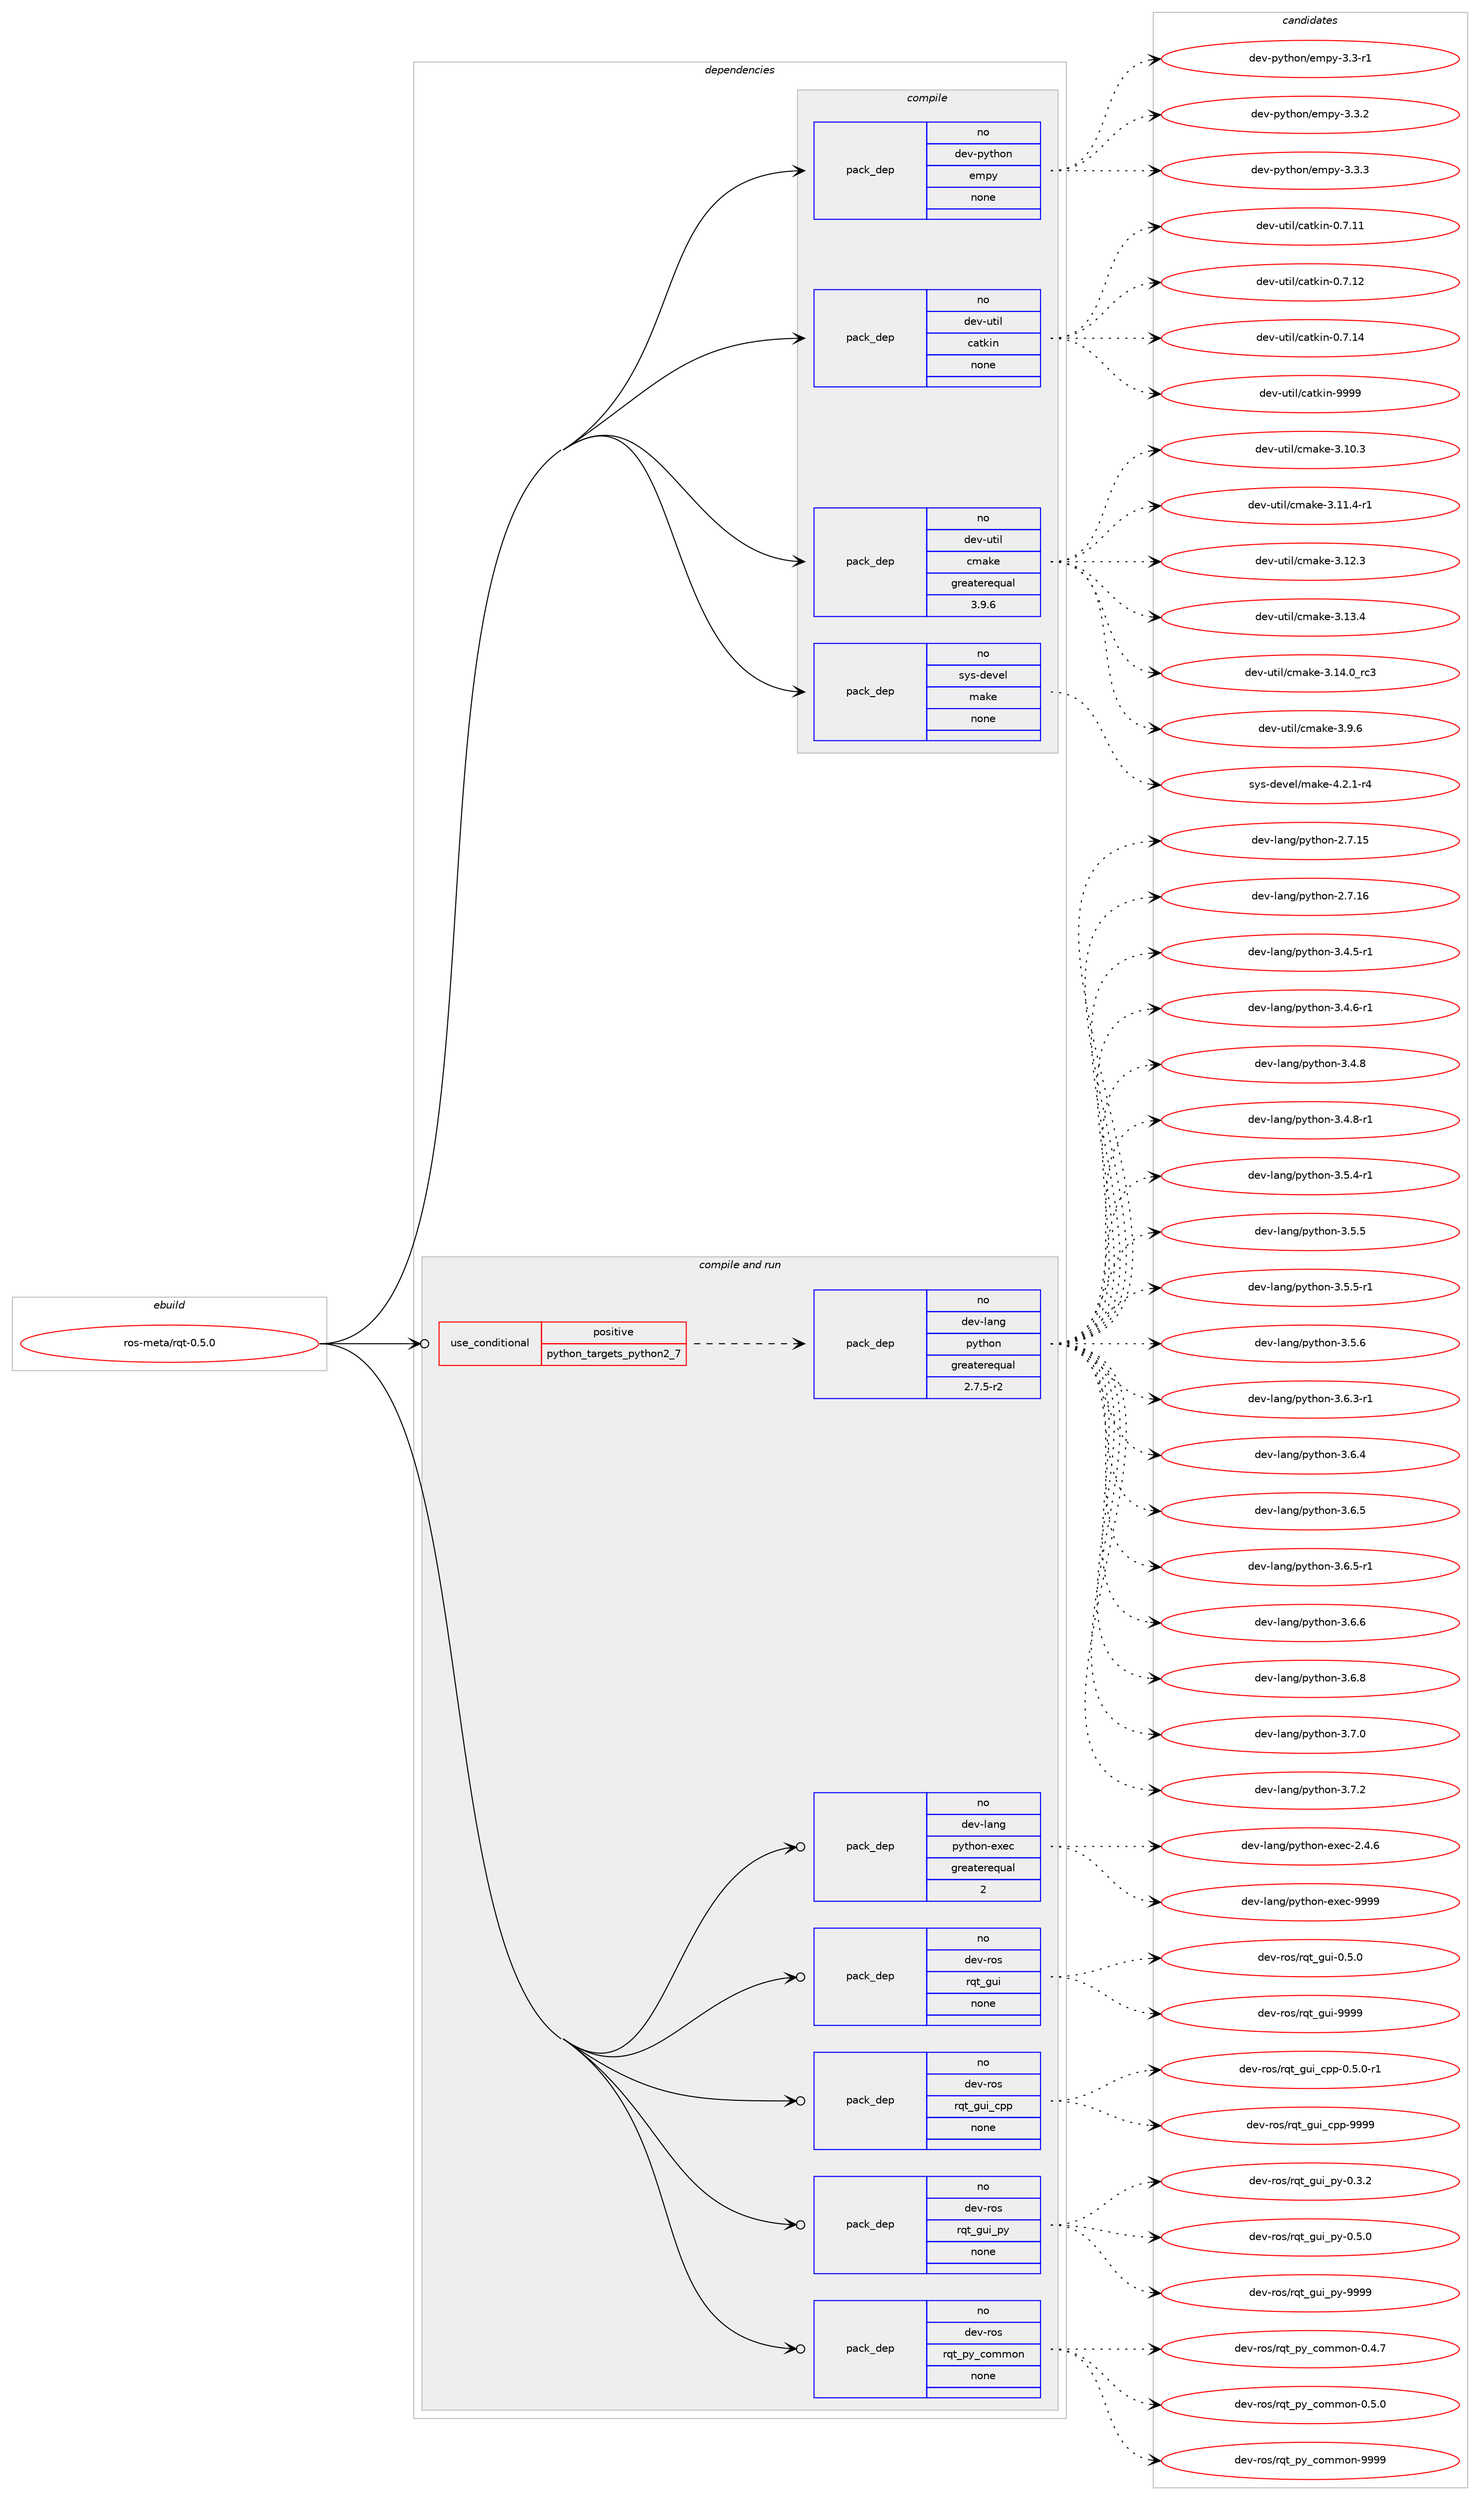 digraph prolog {

# *************
# Graph options
# *************

newrank=true;
concentrate=true;
compound=true;
graph [rankdir=LR,fontname=Helvetica,fontsize=10,ranksep=1.5];#, ranksep=2.5, nodesep=0.2];
edge  [arrowhead=vee];
node  [fontname=Helvetica,fontsize=10];

# **********
# The ebuild
# **********

subgraph cluster_leftcol {
color=gray;
rank=same;
label=<<i>ebuild</i>>;
id [label="ros-meta/rqt-0.5.0", color=red, width=4, href="../ros-meta/rqt-0.5.0.svg"];
}

# ****************
# The dependencies
# ****************

subgraph cluster_midcol {
color=gray;
label=<<i>dependencies</i>>;
subgraph cluster_compile {
fillcolor="#eeeeee";
style=filled;
label=<<i>compile</i>>;
subgraph pack1205153 {
dependency1684522 [label=<<TABLE BORDER="0" CELLBORDER="1" CELLSPACING="0" CELLPADDING="4" WIDTH="220"><TR><TD ROWSPAN="6" CELLPADDING="30">pack_dep</TD></TR><TR><TD WIDTH="110">no</TD></TR><TR><TD>dev-python</TD></TR><TR><TD>empy</TD></TR><TR><TD>none</TD></TR><TR><TD></TD></TR></TABLE>>, shape=none, color=blue];
}
id:e -> dependency1684522:w [weight=20,style="solid",arrowhead="vee"];
subgraph pack1205154 {
dependency1684523 [label=<<TABLE BORDER="0" CELLBORDER="1" CELLSPACING="0" CELLPADDING="4" WIDTH="220"><TR><TD ROWSPAN="6" CELLPADDING="30">pack_dep</TD></TR><TR><TD WIDTH="110">no</TD></TR><TR><TD>dev-util</TD></TR><TR><TD>catkin</TD></TR><TR><TD>none</TD></TR><TR><TD></TD></TR></TABLE>>, shape=none, color=blue];
}
id:e -> dependency1684523:w [weight=20,style="solid",arrowhead="vee"];
subgraph pack1205155 {
dependency1684524 [label=<<TABLE BORDER="0" CELLBORDER="1" CELLSPACING="0" CELLPADDING="4" WIDTH="220"><TR><TD ROWSPAN="6" CELLPADDING="30">pack_dep</TD></TR><TR><TD WIDTH="110">no</TD></TR><TR><TD>dev-util</TD></TR><TR><TD>cmake</TD></TR><TR><TD>greaterequal</TD></TR><TR><TD>3.9.6</TD></TR></TABLE>>, shape=none, color=blue];
}
id:e -> dependency1684524:w [weight=20,style="solid",arrowhead="vee"];
subgraph pack1205156 {
dependency1684525 [label=<<TABLE BORDER="0" CELLBORDER="1" CELLSPACING="0" CELLPADDING="4" WIDTH="220"><TR><TD ROWSPAN="6" CELLPADDING="30">pack_dep</TD></TR><TR><TD WIDTH="110">no</TD></TR><TR><TD>sys-devel</TD></TR><TR><TD>make</TD></TR><TR><TD>none</TD></TR><TR><TD></TD></TR></TABLE>>, shape=none, color=blue];
}
id:e -> dependency1684525:w [weight=20,style="solid",arrowhead="vee"];
}
subgraph cluster_compileandrun {
fillcolor="#eeeeee";
style=filled;
label=<<i>compile and run</i>>;
subgraph cond451840 {
dependency1684526 [label=<<TABLE BORDER="0" CELLBORDER="1" CELLSPACING="0" CELLPADDING="4"><TR><TD ROWSPAN="3" CELLPADDING="10">use_conditional</TD></TR><TR><TD>positive</TD></TR><TR><TD>python_targets_python2_7</TD></TR></TABLE>>, shape=none, color=red];
subgraph pack1205157 {
dependency1684527 [label=<<TABLE BORDER="0" CELLBORDER="1" CELLSPACING="0" CELLPADDING="4" WIDTH="220"><TR><TD ROWSPAN="6" CELLPADDING="30">pack_dep</TD></TR><TR><TD WIDTH="110">no</TD></TR><TR><TD>dev-lang</TD></TR><TR><TD>python</TD></TR><TR><TD>greaterequal</TD></TR><TR><TD>2.7.5-r2</TD></TR></TABLE>>, shape=none, color=blue];
}
dependency1684526:e -> dependency1684527:w [weight=20,style="dashed",arrowhead="vee"];
}
id:e -> dependency1684526:w [weight=20,style="solid",arrowhead="odotvee"];
subgraph pack1205158 {
dependency1684528 [label=<<TABLE BORDER="0" CELLBORDER="1" CELLSPACING="0" CELLPADDING="4" WIDTH="220"><TR><TD ROWSPAN="6" CELLPADDING="30">pack_dep</TD></TR><TR><TD WIDTH="110">no</TD></TR><TR><TD>dev-lang</TD></TR><TR><TD>python-exec</TD></TR><TR><TD>greaterequal</TD></TR><TR><TD>2</TD></TR></TABLE>>, shape=none, color=blue];
}
id:e -> dependency1684528:w [weight=20,style="solid",arrowhead="odotvee"];
subgraph pack1205159 {
dependency1684529 [label=<<TABLE BORDER="0" CELLBORDER="1" CELLSPACING="0" CELLPADDING="4" WIDTH="220"><TR><TD ROWSPAN="6" CELLPADDING="30">pack_dep</TD></TR><TR><TD WIDTH="110">no</TD></TR><TR><TD>dev-ros</TD></TR><TR><TD>rqt_gui</TD></TR><TR><TD>none</TD></TR><TR><TD></TD></TR></TABLE>>, shape=none, color=blue];
}
id:e -> dependency1684529:w [weight=20,style="solid",arrowhead="odotvee"];
subgraph pack1205160 {
dependency1684530 [label=<<TABLE BORDER="0" CELLBORDER="1" CELLSPACING="0" CELLPADDING="4" WIDTH="220"><TR><TD ROWSPAN="6" CELLPADDING="30">pack_dep</TD></TR><TR><TD WIDTH="110">no</TD></TR><TR><TD>dev-ros</TD></TR><TR><TD>rqt_gui_cpp</TD></TR><TR><TD>none</TD></TR><TR><TD></TD></TR></TABLE>>, shape=none, color=blue];
}
id:e -> dependency1684530:w [weight=20,style="solid",arrowhead="odotvee"];
subgraph pack1205161 {
dependency1684531 [label=<<TABLE BORDER="0" CELLBORDER="1" CELLSPACING="0" CELLPADDING="4" WIDTH="220"><TR><TD ROWSPAN="6" CELLPADDING="30">pack_dep</TD></TR><TR><TD WIDTH="110">no</TD></TR><TR><TD>dev-ros</TD></TR><TR><TD>rqt_gui_py</TD></TR><TR><TD>none</TD></TR><TR><TD></TD></TR></TABLE>>, shape=none, color=blue];
}
id:e -> dependency1684531:w [weight=20,style="solid",arrowhead="odotvee"];
subgraph pack1205162 {
dependency1684532 [label=<<TABLE BORDER="0" CELLBORDER="1" CELLSPACING="0" CELLPADDING="4" WIDTH="220"><TR><TD ROWSPAN="6" CELLPADDING="30">pack_dep</TD></TR><TR><TD WIDTH="110">no</TD></TR><TR><TD>dev-ros</TD></TR><TR><TD>rqt_py_common</TD></TR><TR><TD>none</TD></TR><TR><TD></TD></TR></TABLE>>, shape=none, color=blue];
}
id:e -> dependency1684532:w [weight=20,style="solid",arrowhead="odotvee"];
}
subgraph cluster_run {
fillcolor="#eeeeee";
style=filled;
label=<<i>run</i>>;
}
}

# **************
# The candidates
# **************

subgraph cluster_choices {
rank=same;
color=gray;
label=<<i>candidates</i>>;

subgraph choice1205153 {
color=black;
nodesep=1;
choice1001011184511212111610411111047101109112121455146514511449 [label="dev-python/empy-3.3-r1", color=red, width=4,href="../dev-python/empy-3.3-r1.svg"];
choice1001011184511212111610411111047101109112121455146514650 [label="dev-python/empy-3.3.2", color=red, width=4,href="../dev-python/empy-3.3.2.svg"];
choice1001011184511212111610411111047101109112121455146514651 [label="dev-python/empy-3.3.3", color=red, width=4,href="../dev-python/empy-3.3.3.svg"];
dependency1684522:e -> choice1001011184511212111610411111047101109112121455146514511449:w [style=dotted,weight="100"];
dependency1684522:e -> choice1001011184511212111610411111047101109112121455146514650:w [style=dotted,weight="100"];
dependency1684522:e -> choice1001011184511212111610411111047101109112121455146514651:w [style=dotted,weight="100"];
}
subgraph choice1205154 {
color=black;
nodesep=1;
choice1001011184511711610510847999711610710511045484655464949 [label="dev-util/catkin-0.7.11", color=red, width=4,href="../dev-util/catkin-0.7.11.svg"];
choice1001011184511711610510847999711610710511045484655464950 [label="dev-util/catkin-0.7.12", color=red, width=4,href="../dev-util/catkin-0.7.12.svg"];
choice1001011184511711610510847999711610710511045484655464952 [label="dev-util/catkin-0.7.14", color=red, width=4,href="../dev-util/catkin-0.7.14.svg"];
choice100101118451171161051084799971161071051104557575757 [label="dev-util/catkin-9999", color=red, width=4,href="../dev-util/catkin-9999.svg"];
dependency1684523:e -> choice1001011184511711610510847999711610710511045484655464949:w [style=dotted,weight="100"];
dependency1684523:e -> choice1001011184511711610510847999711610710511045484655464950:w [style=dotted,weight="100"];
dependency1684523:e -> choice1001011184511711610510847999711610710511045484655464952:w [style=dotted,weight="100"];
dependency1684523:e -> choice100101118451171161051084799971161071051104557575757:w [style=dotted,weight="100"];
}
subgraph choice1205155 {
color=black;
nodesep=1;
choice1001011184511711610510847991099710710145514649484651 [label="dev-util/cmake-3.10.3", color=red, width=4,href="../dev-util/cmake-3.10.3.svg"];
choice10010111845117116105108479910997107101455146494946524511449 [label="dev-util/cmake-3.11.4-r1", color=red, width=4,href="../dev-util/cmake-3.11.4-r1.svg"];
choice1001011184511711610510847991099710710145514649504651 [label="dev-util/cmake-3.12.3", color=red, width=4,href="../dev-util/cmake-3.12.3.svg"];
choice1001011184511711610510847991099710710145514649514652 [label="dev-util/cmake-3.13.4", color=red, width=4,href="../dev-util/cmake-3.13.4.svg"];
choice1001011184511711610510847991099710710145514649524648951149951 [label="dev-util/cmake-3.14.0_rc3", color=red, width=4,href="../dev-util/cmake-3.14.0_rc3.svg"];
choice10010111845117116105108479910997107101455146574654 [label="dev-util/cmake-3.9.6", color=red, width=4,href="../dev-util/cmake-3.9.6.svg"];
dependency1684524:e -> choice1001011184511711610510847991099710710145514649484651:w [style=dotted,weight="100"];
dependency1684524:e -> choice10010111845117116105108479910997107101455146494946524511449:w [style=dotted,weight="100"];
dependency1684524:e -> choice1001011184511711610510847991099710710145514649504651:w [style=dotted,weight="100"];
dependency1684524:e -> choice1001011184511711610510847991099710710145514649514652:w [style=dotted,weight="100"];
dependency1684524:e -> choice1001011184511711610510847991099710710145514649524648951149951:w [style=dotted,weight="100"];
dependency1684524:e -> choice10010111845117116105108479910997107101455146574654:w [style=dotted,weight="100"];
}
subgraph choice1205156 {
color=black;
nodesep=1;
choice1151211154510010111810110847109971071014552465046494511452 [label="sys-devel/make-4.2.1-r4", color=red, width=4,href="../sys-devel/make-4.2.1-r4.svg"];
dependency1684525:e -> choice1151211154510010111810110847109971071014552465046494511452:w [style=dotted,weight="100"];
}
subgraph choice1205157 {
color=black;
nodesep=1;
choice10010111845108971101034711212111610411111045504655464953 [label="dev-lang/python-2.7.15", color=red, width=4,href="../dev-lang/python-2.7.15.svg"];
choice10010111845108971101034711212111610411111045504655464954 [label="dev-lang/python-2.7.16", color=red, width=4,href="../dev-lang/python-2.7.16.svg"];
choice1001011184510897110103471121211161041111104551465246534511449 [label="dev-lang/python-3.4.5-r1", color=red, width=4,href="../dev-lang/python-3.4.5-r1.svg"];
choice1001011184510897110103471121211161041111104551465246544511449 [label="dev-lang/python-3.4.6-r1", color=red, width=4,href="../dev-lang/python-3.4.6-r1.svg"];
choice100101118451089711010347112121116104111110455146524656 [label="dev-lang/python-3.4.8", color=red, width=4,href="../dev-lang/python-3.4.8.svg"];
choice1001011184510897110103471121211161041111104551465246564511449 [label="dev-lang/python-3.4.8-r1", color=red, width=4,href="../dev-lang/python-3.4.8-r1.svg"];
choice1001011184510897110103471121211161041111104551465346524511449 [label="dev-lang/python-3.5.4-r1", color=red, width=4,href="../dev-lang/python-3.5.4-r1.svg"];
choice100101118451089711010347112121116104111110455146534653 [label="dev-lang/python-3.5.5", color=red, width=4,href="../dev-lang/python-3.5.5.svg"];
choice1001011184510897110103471121211161041111104551465346534511449 [label="dev-lang/python-3.5.5-r1", color=red, width=4,href="../dev-lang/python-3.5.5-r1.svg"];
choice100101118451089711010347112121116104111110455146534654 [label="dev-lang/python-3.5.6", color=red, width=4,href="../dev-lang/python-3.5.6.svg"];
choice1001011184510897110103471121211161041111104551465446514511449 [label="dev-lang/python-3.6.3-r1", color=red, width=4,href="../dev-lang/python-3.6.3-r1.svg"];
choice100101118451089711010347112121116104111110455146544652 [label="dev-lang/python-3.6.4", color=red, width=4,href="../dev-lang/python-3.6.4.svg"];
choice100101118451089711010347112121116104111110455146544653 [label="dev-lang/python-3.6.5", color=red, width=4,href="../dev-lang/python-3.6.5.svg"];
choice1001011184510897110103471121211161041111104551465446534511449 [label="dev-lang/python-3.6.5-r1", color=red, width=4,href="../dev-lang/python-3.6.5-r1.svg"];
choice100101118451089711010347112121116104111110455146544654 [label="dev-lang/python-3.6.6", color=red, width=4,href="../dev-lang/python-3.6.6.svg"];
choice100101118451089711010347112121116104111110455146544656 [label="dev-lang/python-3.6.8", color=red, width=4,href="../dev-lang/python-3.6.8.svg"];
choice100101118451089711010347112121116104111110455146554648 [label="dev-lang/python-3.7.0", color=red, width=4,href="../dev-lang/python-3.7.0.svg"];
choice100101118451089711010347112121116104111110455146554650 [label="dev-lang/python-3.7.2", color=red, width=4,href="../dev-lang/python-3.7.2.svg"];
dependency1684527:e -> choice10010111845108971101034711212111610411111045504655464953:w [style=dotted,weight="100"];
dependency1684527:e -> choice10010111845108971101034711212111610411111045504655464954:w [style=dotted,weight="100"];
dependency1684527:e -> choice1001011184510897110103471121211161041111104551465246534511449:w [style=dotted,weight="100"];
dependency1684527:e -> choice1001011184510897110103471121211161041111104551465246544511449:w [style=dotted,weight="100"];
dependency1684527:e -> choice100101118451089711010347112121116104111110455146524656:w [style=dotted,weight="100"];
dependency1684527:e -> choice1001011184510897110103471121211161041111104551465246564511449:w [style=dotted,weight="100"];
dependency1684527:e -> choice1001011184510897110103471121211161041111104551465346524511449:w [style=dotted,weight="100"];
dependency1684527:e -> choice100101118451089711010347112121116104111110455146534653:w [style=dotted,weight="100"];
dependency1684527:e -> choice1001011184510897110103471121211161041111104551465346534511449:w [style=dotted,weight="100"];
dependency1684527:e -> choice100101118451089711010347112121116104111110455146534654:w [style=dotted,weight="100"];
dependency1684527:e -> choice1001011184510897110103471121211161041111104551465446514511449:w [style=dotted,weight="100"];
dependency1684527:e -> choice100101118451089711010347112121116104111110455146544652:w [style=dotted,weight="100"];
dependency1684527:e -> choice100101118451089711010347112121116104111110455146544653:w [style=dotted,weight="100"];
dependency1684527:e -> choice1001011184510897110103471121211161041111104551465446534511449:w [style=dotted,weight="100"];
dependency1684527:e -> choice100101118451089711010347112121116104111110455146544654:w [style=dotted,weight="100"];
dependency1684527:e -> choice100101118451089711010347112121116104111110455146544656:w [style=dotted,weight="100"];
dependency1684527:e -> choice100101118451089711010347112121116104111110455146554648:w [style=dotted,weight="100"];
dependency1684527:e -> choice100101118451089711010347112121116104111110455146554650:w [style=dotted,weight="100"];
}
subgraph choice1205158 {
color=black;
nodesep=1;
choice1001011184510897110103471121211161041111104510112010199455046524654 [label="dev-lang/python-exec-2.4.6", color=red, width=4,href="../dev-lang/python-exec-2.4.6.svg"];
choice10010111845108971101034711212111610411111045101120101994557575757 [label="dev-lang/python-exec-9999", color=red, width=4,href="../dev-lang/python-exec-9999.svg"];
dependency1684528:e -> choice1001011184510897110103471121211161041111104510112010199455046524654:w [style=dotted,weight="100"];
dependency1684528:e -> choice10010111845108971101034711212111610411111045101120101994557575757:w [style=dotted,weight="100"];
}
subgraph choice1205159 {
color=black;
nodesep=1;
choice100101118451141111154711411311695103117105454846534648 [label="dev-ros/rqt_gui-0.5.0", color=red, width=4,href="../dev-ros/rqt_gui-0.5.0.svg"];
choice1001011184511411111547114113116951031171054557575757 [label="dev-ros/rqt_gui-9999", color=red, width=4,href="../dev-ros/rqt_gui-9999.svg"];
dependency1684529:e -> choice100101118451141111154711411311695103117105454846534648:w [style=dotted,weight="100"];
dependency1684529:e -> choice1001011184511411111547114113116951031171054557575757:w [style=dotted,weight="100"];
}
subgraph choice1205160 {
color=black;
nodesep=1;
choice10010111845114111115471141131169510311710595991121124548465346484511449 [label="dev-ros/rqt_gui_cpp-0.5.0-r1", color=red, width=4,href="../dev-ros/rqt_gui_cpp-0.5.0-r1.svg"];
choice10010111845114111115471141131169510311710595991121124557575757 [label="dev-ros/rqt_gui_cpp-9999", color=red, width=4,href="../dev-ros/rqt_gui_cpp-9999.svg"];
dependency1684530:e -> choice10010111845114111115471141131169510311710595991121124548465346484511449:w [style=dotted,weight="100"];
dependency1684530:e -> choice10010111845114111115471141131169510311710595991121124557575757:w [style=dotted,weight="100"];
}
subgraph choice1205161 {
color=black;
nodesep=1;
choice10010111845114111115471141131169510311710595112121454846514650 [label="dev-ros/rqt_gui_py-0.3.2", color=red, width=4,href="../dev-ros/rqt_gui_py-0.3.2.svg"];
choice10010111845114111115471141131169510311710595112121454846534648 [label="dev-ros/rqt_gui_py-0.5.0", color=red, width=4,href="../dev-ros/rqt_gui_py-0.5.0.svg"];
choice100101118451141111154711411311695103117105951121214557575757 [label="dev-ros/rqt_gui_py-9999", color=red, width=4,href="../dev-ros/rqt_gui_py-9999.svg"];
dependency1684531:e -> choice10010111845114111115471141131169510311710595112121454846514650:w [style=dotted,weight="100"];
dependency1684531:e -> choice10010111845114111115471141131169510311710595112121454846534648:w [style=dotted,weight="100"];
dependency1684531:e -> choice100101118451141111154711411311695103117105951121214557575757:w [style=dotted,weight="100"];
}
subgraph choice1205162 {
color=black;
nodesep=1;
choice1001011184511411111547114113116951121219599111109109111110454846524655 [label="dev-ros/rqt_py_common-0.4.7", color=red, width=4,href="../dev-ros/rqt_py_common-0.4.7.svg"];
choice1001011184511411111547114113116951121219599111109109111110454846534648 [label="dev-ros/rqt_py_common-0.5.0", color=red, width=4,href="../dev-ros/rqt_py_common-0.5.0.svg"];
choice10010111845114111115471141131169511212195991111091091111104557575757 [label="dev-ros/rqt_py_common-9999", color=red, width=4,href="../dev-ros/rqt_py_common-9999.svg"];
dependency1684532:e -> choice1001011184511411111547114113116951121219599111109109111110454846524655:w [style=dotted,weight="100"];
dependency1684532:e -> choice1001011184511411111547114113116951121219599111109109111110454846534648:w [style=dotted,weight="100"];
dependency1684532:e -> choice10010111845114111115471141131169511212195991111091091111104557575757:w [style=dotted,weight="100"];
}
}

}
